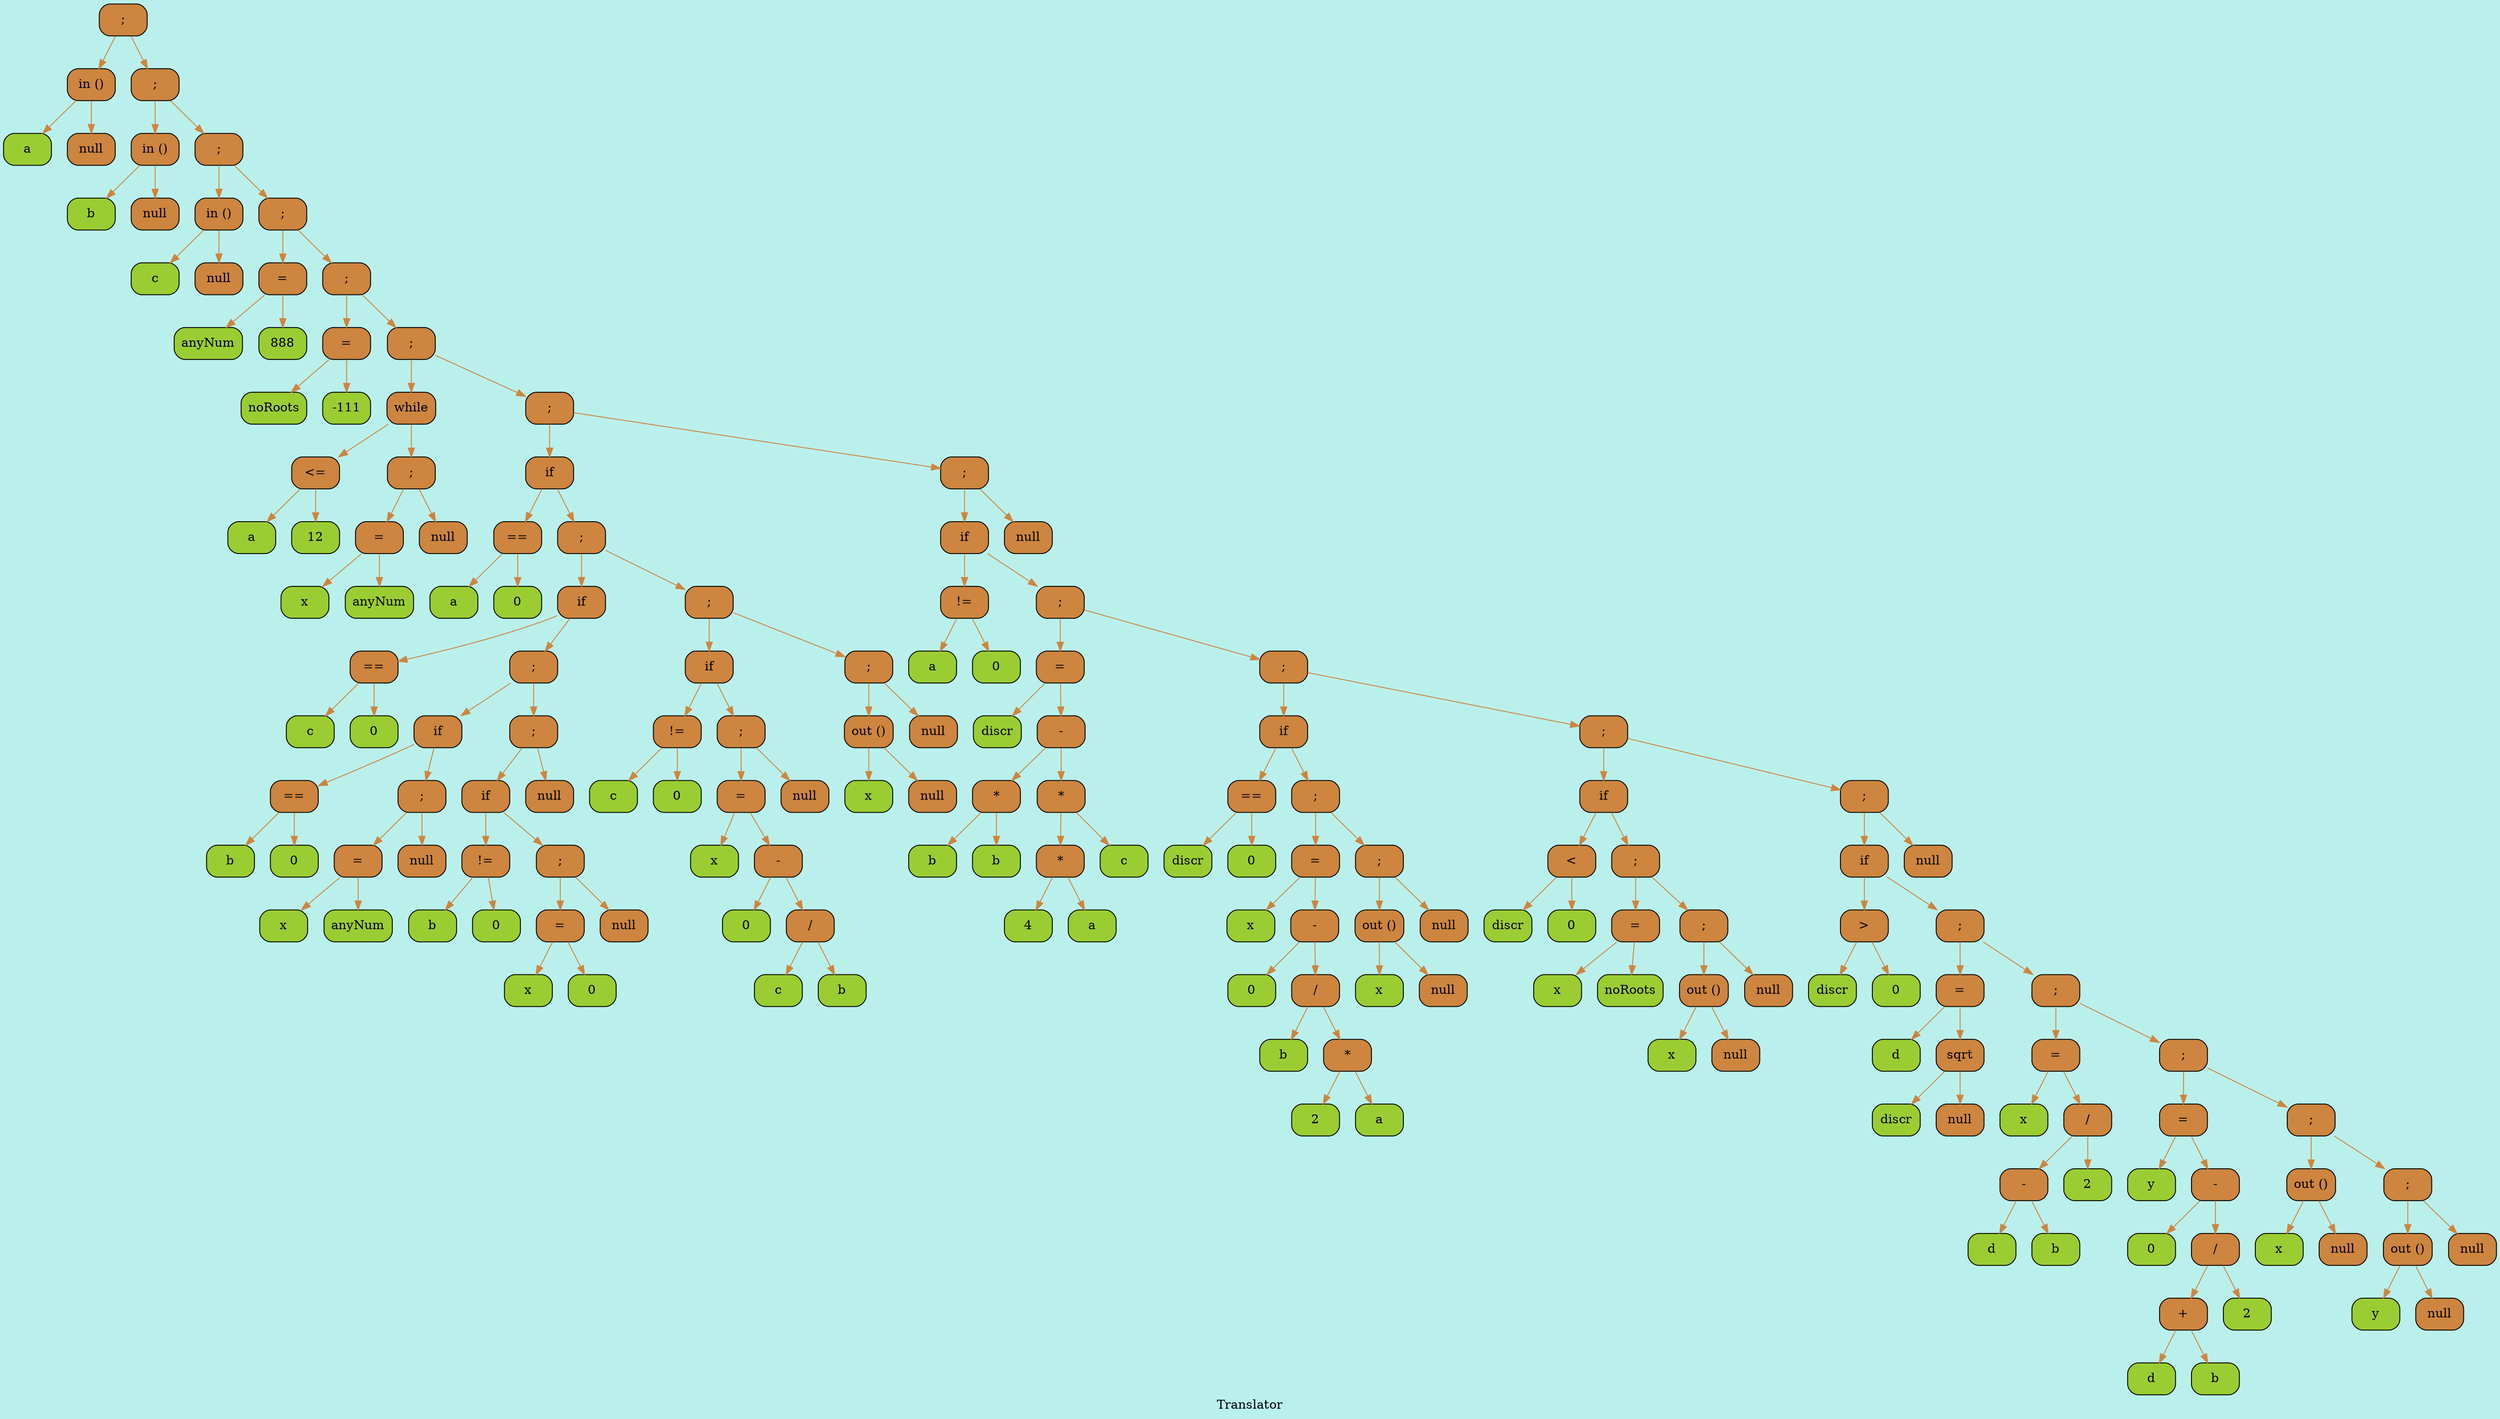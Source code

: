 digraph LANGUAGE{
label = < Translator >;
bgcolor = "#BAF0EC";
node [shape = record ];
edge [style = filled ];
 0 [shape = Mrecord, style = filled, fillcolor = Peru, label = ";" ];
 1 [shape = Mrecord, style = filled, fillcolor = Peru, label = "in ()" ];
 2 [shape = Mrecord, style = filled, fillcolor = YellowGreen, label = "a" ];
 3 [shape = Mrecord, style = filled, fillcolor = Peru, label = "null" ];
 4 [shape = Mrecord, style = filled, fillcolor = Peru, label = ";" ];
 5 [shape = Mrecord, style = filled, fillcolor = Peru, label = "in ()" ];
 6 [shape = Mrecord, style = filled, fillcolor = YellowGreen, label = "b" ];
 7 [shape = Mrecord, style = filled, fillcolor = Peru, label = "null" ];
 8 [shape = Mrecord, style = filled, fillcolor = Peru, label = ";" ];
 9 [shape = Mrecord, style = filled, fillcolor = Peru, label = "in ()" ];
 10 [shape = Mrecord, style = filled, fillcolor = YellowGreen, label = "c" ];
 11 [shape = Mrecord, style = filled, fillcolor = Peru, label = "null" ];
 12 [shape = Mrecord, style = filled, fillcolor = Peru, label = ";" ];
 13 [shape = Mrecord, style = filled, fillcolor = Peru, label = "=" ];
 14 [shape = Mrecord, style = filled, fillcolor = YellowGreen, label = "anyNum" ];
 15 [shape = Mrecord, style = filled, fillcolor = YellowGreen, label = "888" ];
 16 [shape = Mrecord, style = filled, fillcolor = Peru, label = ";" ];
 17 [shape = Mrecord, style = filled, fillcolor = Peru, label = "=" ];
 18 [shape = Mrecord, style = filled, fillcolor = YellowGreen, label = "noRoots" ];
 19 [shape = Mrecord, style = filled, fillcolor = YellowGreen, label = "-111" ];
 20 [shape = Mrecord, style = filled, fillcolor = Peru, label = ";" ];
 21 [shape = Mrecord, style = filled, fillcolor = Peru, label = "while" ];
 22 [shape = Mrecord, style = filled, fillcolor = Peru, label = " \<= " ];
 23 [shape = Mrecord, style = filled, fillcolor = YellowGreen, label = "a" ];
 24 [shape = Mrecord, style = filled, fillcolor = YellowGreen, label = "12" ];
 25 [shape = Mrecord, style = filled, fillcolor = Peru, label = ";" ];
 26 [shape = Mrecord, style = filled, fillcolor = Peru, label = "=" ];
 27 [shape = Mrecord, style = filled, fillcolor = YellowGreen, label = "x" ];
 28 [shape = Mrecord, style = filled, fillcolor = YellowGreen, label = "anyNum" ];
 29 [shape = Mrecord, style = filled, fillcolor = Peru, label = "null" ];
 30 [shape = Mrecord, style = filled, fillcolor = Peru, label = ";" ];
 31 [shape = Mrecord, style = filled, fillcolor = Peru, label = "if" ];
 32 [shape = Mrecord, style = filled, fillcolor = Peru, label = " \== " ];
 33 [shape = Mrecord, style = filled, fillcolor = YellowGreen, label = "a" ];
 34 [shape = Mrecord, style = filled, fillcolor = YellowGreen, label = "0" ];
 35 [shape = Mrecord, style = filled, fillcolor = Peru, label = ";" ];
 36 [shape = Mrecord, style = filled, fillcolor = Peru, label = "if" ];
 37 [shape = Mrecord, style = filled, fillcolor = Peru, label = " \== " ];
 38 [shape = Mrecord, style = filled, fillcolor = YellowGreen, label = "c" ];
 39 [shape = Mrecord, style = filled, fillcolor = YellowGreen, label = "0" ];
 40 [shape = Mrecord, style = filled, fillcolor = Peru, label = ";" ];
 41 [shape = Mrecord, style = filled, fillcolor = Peru, label = "if" ];
 42 [shape = Mrecord, style = filled, fillcolor = Peru, label = " \== " ];
 43 [shape = Mrecord, style = filled, fillcolor = YellowGreen, label = "b" ];
 44 [shape = Mrecord, style = filled, fillcolor = YellowGreen, label = "0" ];
 45 [shape = Mrecord, style = filled, fillcolor = Peru, label = ";" ];
 46 [shape = Mrecord, style = filled, fillcolor = Peru, label = "=" ];
 47 [shape = Mrecord, style = filled, fillcolor = YellowGreen, label = "x" ];
 48 [shape = Mrecord, style = filled, fillcolor = YellowGreen, label = "anyNum" ];
 49 [shape = Mrecord, style = filled, fillcolor = Peru, label = "null" ];
 50 [shape = Mrecord, style = filled, fillcolor = Peru, label = ";" ];
 51 [shape = Mrecord, style = filled, fillcolor = Peru, label = "if" ];
 52 [shape = Mrecord, style = filled, fillcolor = Peru, label = " \!= " ];
 53 [shape = Mrecord, style = filled, fillcolor = YellowGreen, label = "b" ];
 54 [shape = Mrecord, style = filled, fillcolor = YellowGreen, label = "0" ];
 55 [shape = Mrecord, style = filled, fillcolor = Peru, label = ";" ];
 56 [shape = Mrecord, style = filled, fillcolor = Peru, label = "=" ];
 57 [shape = Mrecord, style = filled, fillcolor = YellowGreen, label = "x" ];
 58 [shape = Mrecord, style = filled, fillcolor = YellowGreen, label = "0" ];
 59 [shape = Mrecord, style = filled, fillcolor = Peru, label = "null" ];
 60 [shape = Mrecord, style = filled, fillcolor = Peru, label = "null" ];
 61 [shape = Mrecord, style = filled, fillcolor = Peru, label = ";" ];
 62 [shape = Mrecord, style = filled, fillcolor = Peru, label = "if" ];
 63 [shape = Mrecord, style = filled, fillcolor = Peru, label = " \!= " ];
 64 [shape = Mrecord, style = filled, fillcolor = YellowGreen, label = "c" ];
 65 [shape = Mrecord, style = filled, fillcolor = YellowGreen, label = "0" ];
 66 [shape = Mrecord, style = filled, fillcolor = Peru, label = ";" ];
 67 [shape = Mrecord, style = filled, fillcolor = Peru, label = "=" ];
 68 [shape = Mrecord, style = filled, fillcolor = YellowGreen, label = "x" ];
 69 [shape = Mrecord, style = filled, fillcolor = Peru, label = "-" ];
 70 [shape = Mrecord, style = filled, fillcolor = YellowGreen, label = "0" ];
 71 [shape = Mrecord, style = filled, fillcolor = Peru, label = "/" ];
 72 [shape = Mrecord, style = filled, fillcolor = YellowGreen, label = "c" ];
 73 [shape = Mrecord, style = filled, fillcolor = YellowGreen, label = "b" ];
 74 [shape = Mrecord, style = filled, fillcolor = Peru, label = "null" ];
 75 [shape = Mrecord, style = filled, fillcolor = Peru, label = ";" ];
 76 [shape = Mrecord, style = filled, fillcolor = Peru, label = "out ()" ];
 77 [shape = Mrecord, style = filled, fillcolor = YellowGreen, label = "x" ];
 78 [shape = Mrecord, style = filled, fillcolor = Peru, label = "null" ];
 79 [shape = Mrecord, style = filled, fillcolor = Peru, label = "null" ];
 80 [shape = Mrecord, style = filled, fillcolor = Peru, label = ";" ];
 81 [shape = Mrecord, style = filled, fillcolor = Peru, label = "if" ];
 82 [shape = Mrecord, style = filled, fillcolor = Peru, label = " \!= " ];
 83 [shape = Mrecord, style = filled, fillcolor = YellowGreen, label = "a" ];
 84 [shape = Mrecord, style = filled, fillcolor = YellowGreen, label = "0" ];
 85 [shape = Mrecord, style = filled, fillcolor = Peru, label = ";" ];
 86 [shape = Mrecord, style = filled, fillcolor = Peru, label = "=" ];
 87 [shape = Mrecord, style = filled, fillcolor = YellowGreen, label = "discr" ];
 88 [shape = Mrecord, style = filled, fillcolor = Peru, label = "-" ];
 89 [shape = Mrecord, style = filled, fillcolor = Peru, label = "*" ];
 90 [shape = Mrecord, style = filled, fillcolor = YellowGreen, label = "b" ];
 91 [shape = Mrecord, style = filled, fillcolor = YellowGreen, label = "b" ];
 92 [shape = Mrecord, style = filled, fillcolor = Peru, label = "*" ];
 93 [shape = Mrecord, style = filled, fillcolor = Peru, label = "*" ];
 94 [shape = Mrecord, style = filled, fillcolor = YellowGreen, label = "4" ];
 95 [shape = Mrecord, style = filled, fillcolor = YellowGreen, label = "a" ];
 96 [shape = Mrecord, style = filled, fillcolor = YellowGreen, label = "c" ];
 97 [shape = Mrecord, style = filled, fillcolor = Peru, label = ";" ];
 98 [shape = Mrecord, style = filled, fillcolor = Peru, label = "if" ];
 99 [shape = Mrecord, style = filled, fillcolor = Peru, label = " \== " ];
 100 [shape = Mrecord, style = filled, fillcolor = YellowGreen, label = "discr" ];
 101 [shape = Mrecord, style = filled, fillcolor = YellowGreen, label = "0" ];
 102 [shape = Mrecord, style = filled, fillcolor = Peru, label = ";" ];
 103 [shape = Mrecord, style = filled, fillcolor = Peru, label = "=" ];
 104 [shape = Mrecord, style = filled, fillcolor = YellowGreen, label = "x" ];
 105 [shape = Mrecord, style = filled, fillcolor = Peru, label = "-" ];
 106 [shape = Mrecord, style = filled, fillcolor = YellowGreen, label = "0" ];
 107 [shape = Mrecord, style = filled, fillcolor = Peru, label = "/" ];
 108 [shape = Mrecord, style = filled, fillcolor = YellowGreen, label = "b" ];
 109 [shape = Mrecord, style = filled, fillcolor = Peru, label = "*" ];
 110 [shape = Mrecord, style = filled, fillcolor = YellowGreen, label = "2" ];
 111 [shape = Mrecord, style = filled, fillcolor = YellowGreen, label = "a" ];
 112 [shape = Mrecord, style = filled, fillcolor = Peru, label = ";" ];
 113 [shape = Mrecord, style = filled, fillcolor = Peru, label = "out ()" ];
 114 [shape = Mrecord, style = filled, fillcolor = YellowGreen, label = "x" ];
 115 [shape = Mrecord, style = filled, fillcolor = Peru, label = "null" ];
 116 [shape = Mrecord, style = filled, fillcolor = Peru, label = "null" ];
 117 [shape = Mrecord, style = filled, fillcolor = Peru, label = ";" ];
 118 [shape = Mrecord, style = filled, fillcolor = Peru, label = "if" ];
 119 [shape = Mrecord, style = filled, fillcolor = Peru, label = " \< " ];
 120 [shape = Mrecord, style = filled, fillcolor = YellowGreen, label = "discr" ];
 121 [shape = Mrecord, style = filled, fillcolor = YellowGreen, label = "0" ];
 122 [shape = Mrecord, style = filled, fillcolor = Peru, label = ";" ];
 123 [shape = Mrecord, style = filled, fillcolor = Peru, label = "=" ];
 124 [shape = Mrecord, style = filled, fillcolor = YellowGreen, label = "x" ];
 125 [shape = Mrecord, style = filled, fillcolor = YellowGreen, label = "noRoots" ];
 126 [shape = Mrecord, style = filled, fillcolor = Peru, label = ";" ];
 127 [shape = Mrecord, style = filled, fillcolor = Peru, label = "out ()" ];
 128 [shape = Mrecord, style = filled, fillcolor = YellowGreen, label = "x" ];
 129 [shape = Mrecord, style = filled, fillcolor = Peru, label = "null" ];
 130 [shape = Mrecord, style = filled, fillcolor = Peru, label = "null" ];
 131 [shape = Mrecord, style = filled, fillcolor = Peru, label = ";" ];
 132 [shape = Mrecord, style = filled, fillcolor = Peru, label = "if" ];
 133 [shape = Mrecord, style = filled, fillcolor = Peru, label = " \> " ];
 134 [shape = Mrecord, style = filled, fillcolor = YellowGreen, label = "discr" ];
 135 [shape = Mrecord, style = filled, fillcolor = YellowGreen, label = "0" ];
 136 [shape = Mrecord, style = filled, fillcolor = Peru, label = ";" ];
 137 [shape = Mrecord, style = filled, fillcolor = Peru, label = "=" ];
 138 [shape = Mrecord, style = filled, fillcolor = YellowGreen, label = "d" ];
 139 [shape = Mrecord, style = filled, fillcolor = Peru, label = "sqrt" ];
 140 [shape = Mrecord, style = filled, fillcolor = YellowGreen, label = "discr" ];
 141 [shape = Mrecord, style = filled, fillcolor = Peru, label = "null" ];
 142 [shape = Mrecord, style = filled, fillcolor = Peru, label = ";" ];
 143 [shape = Mrecord, style = filled, fillcolor = Peru, label = "=" ];
 144 [shape = Mrecord, style = filled, fillcolor = YellowGreen, label = "x" ];
 145 [shape = Mrecord, style = filled, fillcolor = Peru, label = "/" ];
 146 [shape = Mrecord, style = filled, fillcolor = Peru, label = "-" ];
 147 [shape = Mrecord, style = filled, fillcolor = YellowGreen, label = "d" ];
 148 [shape = Mrecord, style = filled, fillcolor = YellowGreen, label = "b" ];
 149 [shape = Mrecord, style = filled, fillcolor = YellowGreen, label = "2" ];
 150 [shape = Mrecord, style = filled, fillcolor = Peru, label = ";" ];
 151 [shape = Mrecord, style = filled, fillcolor = Peru, label = "=" ];
 152 [shape = Mrecord, style = filled, fillcolor = YellowGreen, label = "y" ];
 153 [shape = Mrecord, style = filled, fillcolor = Peru, label = "-" ];
 154 [shape = Mrecord, style = filled, fillcolor = YellowGreen, label = "0" ];
 155 [shape = Mrecord, style = filled, fillcolor = Peru, label = "/" ];
 156 [shape = Mrecord, style = filled, fillcolor = Peru, label = "+" ];
 157 [shape = Mrecord, style = filled, fillcolor = YellowGreen, label = "d" ];
 158 [shape = Mrecord, style = filled, fillcolor = YellowGreen, label = "b" ];
 159 [shape = Mrecord, style = filled, fillcolor = YellowGreen, label = "2" ];
 160 [shape = Mrecord, style = filled, fillcolor = Peru, label = ";" ];
 161 [shape = Mrecord, style = filled, fillcolor = Peru, label = "out ()" ];
 162 [shape = Mrecord, style = filled, fillcolor = YellowGreen, label = "x" ];
 163 [shape = Mrecord, style = filled, fillcolor = Peru, label = "null" ];
 164 [shape = Mrecord, style = filled, fillcolor = Peru, label = ";" ];
 165 [shape = Mrecord, style = filled, fillcolor = Peru, label = "out ()" ];
 166 [shape = Mrecord, style = filled, fillcolor = YellowGreen, label = "y" ];
 167 [shape = Mrecord, style = filled, fillcolor = Peru, label = "null" ];
 168 [shape = Mrecord, style = filled, fillcolor = Peru, label = "null" ];
 169 [shape = Mrecord, style = filled, fillcolor = Peru, label = "null" ];
 170 [shape = Mrecord, style = filled, fillcolor = Peru, label = "null" ];
0 -> 1[ color = Peru ];
1 -> 2[ color = Peru ];
1 -> 3[ color = Peru ];
0 -> 4[ color = Peru ];
4 -> 5[ color = Peru ];
5 -> 6[ color = Peru ];
5 -> 7[ color = Peru ];
4 -> 8[ color = Peru ];
8 -> 9[ color = Peru ];
9 -> 10[ color = Peru ];
9 -> 11[ color = Peru ];
8 -> 12[ color = Peru ];
12 -> 13[ color = Peru ];
13 -> 14[ color = Peru ];
13 -> 15[ color = Peru ];
12 -> 16[ color = Peru ];
16 -> 17[ color = Peru ];
17 -> 18[ color = Peru ];
17 -> 19[ color = Peru ];
16 -> 20[ color = Peru ];
20 -> 21[ color = Peru ];
21 -> 22[ color = Peru ];
22 -> 23[ color = Peru ];
22 -> 24[ color = Peru ];
21 -> 25[ color = Peru ];
25 -> 26[ color = Peru ];
26 -> 27[ color = Peru ];
26 -> 28[ color = Peru ];
25 -> 29[ color = Peru ];
20 -> 30[ color = Peru ];
30 -> 31[ color = Peru ];
31 -> 32[ color = Peru ];
32 -> 33[ color = Peru ];
32 -> 34[ color = Peru ];
31 -> 35[ color = Peru ];
35 -> 36[ color = Peru ];
36 -> 37[ color = Peru ];
37 -> 38[ color = Peru ];
37 -> 39[ color = Peru ];
36 -> 40[ color = Peru ];
40 -> 41[ color = Peru ];
41 -> 42[ color = Peru ];
42 -> 43[ color = Peru ];
42 -> 44[ color = Peru ];
41 -> 45[ color = Peru ];
45 -> 46[ color = Peru ];
46 -> 47[ color = Peru ];
46 -> 48[ color = Peru ];
45 -> 49[ color = Peru ];
40 -> 50[ color = Peru ];
50 -> 51[ color = Peru ];
51 -> 52[ color = Peru ];
52 -> 53[ color = Peru ];
52 -> 54[ color = Peru ];
51 -> 55[ color = Peru ];
55 -> 56[ color = Peru ];
56 -> 57[ color = Peru ];
56 -> 58[ color = Peru ];
55 -> 59[ color = Peru ];
50 -> 60[ color = Peru ];
35 -> 61[ color = Peru ];
61 -> 62[ color = Peru ];
62 -> 63[ color = Peru ];
63 -> 64[ color = Peru ];
63 -> 65[ color = Peru ];
62 -> 66[ color = Peru ];
66 -> 67[ color = Peru ];
67 -> 68[ color = Peru ];
67 -> 69[ color = Peru ];
69 -> 70[ color = Peru ];
69 -> 71[ color = Peru ];
71 -> 72[ color = Peru ];
71 -> 73[ color = Peru ];
66 -> 74[ color = Peru ];
61 -> 75[ color = Peru ];
75 -> 76[ color = Peru ];
76 -> 77[ color = Peru ];
76 -> 78[ color = Peru ];
75 -> 79[ color = Peru ];
30 -> 80[ color = Peru ];
80 -> 81[ color = Peru ];
81 -> 82[ color = Peru ];
82 -> 83[ color = Peru ];
82 -> 84[ color = Peru ];
81 -> 85[ color = Peru ];
85 -> 86[ color = Peru ];
86 -> 87[ color = Peru ];
86 -> 88[ color = Peru ];
88 -> 89[ color = Peru ];
89 -> 90[ color = Peru ];
89 -> 91[ color = Peru ];
88 -> 92[ color = Peru ];
92 -> 93[ color = Peru ];
93 -> 94[ color = Peru ];
93 -> 95[ color = Peru ];
92 -> 96[ color = Peru ];
85 -> 97[ color = Peru ];
97 -> 98[ color = Peru ];
98 -> 99[ color = Peru ];
99 -> 100[ color = Peru ];
99 -> 101[ color = Peru ];
98 -> 102[ color = Peru ];
102 -> 103[ color = Peru ];
103 -> 104[ color = Peru ];
103 -> 105[ color = Peru ];
105 -> 106[ color = Peru ];
105 -> 107[ color = Peru ];
107 -> 108[ color = Peru ];
107 -> 109[ color = Peru ];
109 -> 110[ color = Peru ];
109 -> 111[ color = Peru ];
102 -> 112[ color = Peru ];
112 -> 113[ color = Peru ];
113 -> 114[ color = Peru ];
113 -> 115[ color = Peru ];
112 -> 116[ color = Peru ];
97 -> 117[ color = Peru ];
117 -> 118[ color = Peru ];
118 -> 119[ color = Peru ];
119 -> 120[ color = Peru ];
119 -> 121[ color = Peru ];
118 -> 122[ color = Peru ];
122 -> 123[ color = Peru ];
123 -> 124[ color = Peru ];
123 -> 125[ color = Peru ];
122 -> 126[ color = Peru ];
126 -> 127[ color = Peru ];
127 -> 128[ color = Peru ];
127 -> 129[ color = Peru ];
126 -> 130[ color = Peru ];
117 -> 131[ color = Peru ];
131 -> 132[ color = Peru ];
132 -> 133[ color = Peru ];
133 -> 134[ color = Peru ];
133 -> 135[ color = Peru ];
132 -> 136[ color = Peru ];
136 -> 137[ color = Peru ];
137 -> 138[ color = Peru ];
137 -> 139[ color = Peru ];
139 -> 140[ color = Peru ];
139 -> 141[ color = Peru ];
136 -> 142[ color = Peru ];
142 -> 143[ color = Peru ];
143 -> 144[ color = Peru ];
143 -> 145[ color = Peru ];
145 -> 146[ color = Peru ];
146 -> 147[ color = Peru ];
146 -> 148[ color = Peru ];
145 -> 149[ color = Peru ];
142 -> 150[ color = Peru ];
150 -> 151[ color = Peru ];
151 -> 152[ color = Peru ];
151 -> 153[ color = Peru ];
153 -> 154[ color = Peru ];
153 -> 155[ color = Peru ];
155 -> 156[ color = Peru ];
156 -> 157[ color = Peru ];
156 -> 158[ color = Peru ];
155 -> 159[ color = Peru ];
150 -> 160[ color = Peru ];
160 -> 161[ color = Peru ];
161 -> 162[ color = Peru ];
161 -> 163[ color = Peru ];
160 -> 164[ color = Peru ];
164 -> 165[ color = Peru ];
165 -> 166[ color = Peru ];
165 -> 167[ color = Peru ];
164 -> 168[ color = Peru ];
131 -> 169[ color = Peru ];
80 -> 170[ color = Peru ];
}